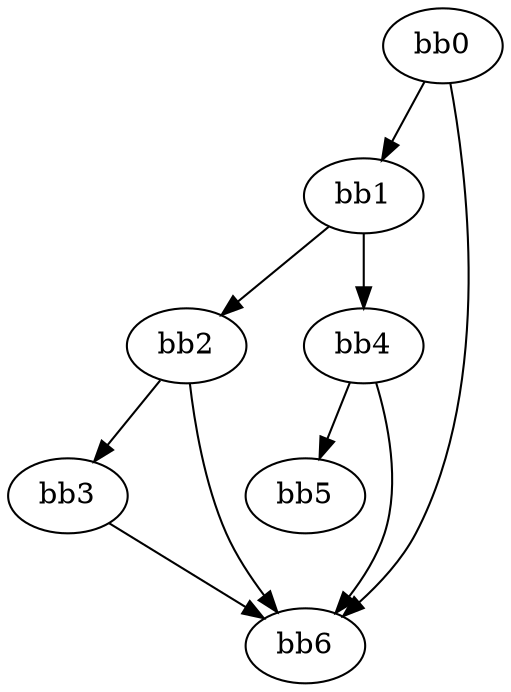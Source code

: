 digraph {
    0 [ label = "bb0\l" ]
    1 [ label = "bb1\l" ]
    2 [ label = "bb2\l" ]
    3 [ label = "bb3\l" ]
    4 [ label = "bb4\l" ]
    5 [ label = "bb5\l" ]
    6 [ label = "bb6\l" ]
    0 -> 1 [ ]
    0 -> 6 [ ]
    1 -> 2 [ ]
    1 -> 4 [ ]
    2 -> 3 [ ]
    2 -> 6 [ ]
    3 -> 6 [ ]
    4 -> 5 [ ]
    4 -> 6 [ ]
}

